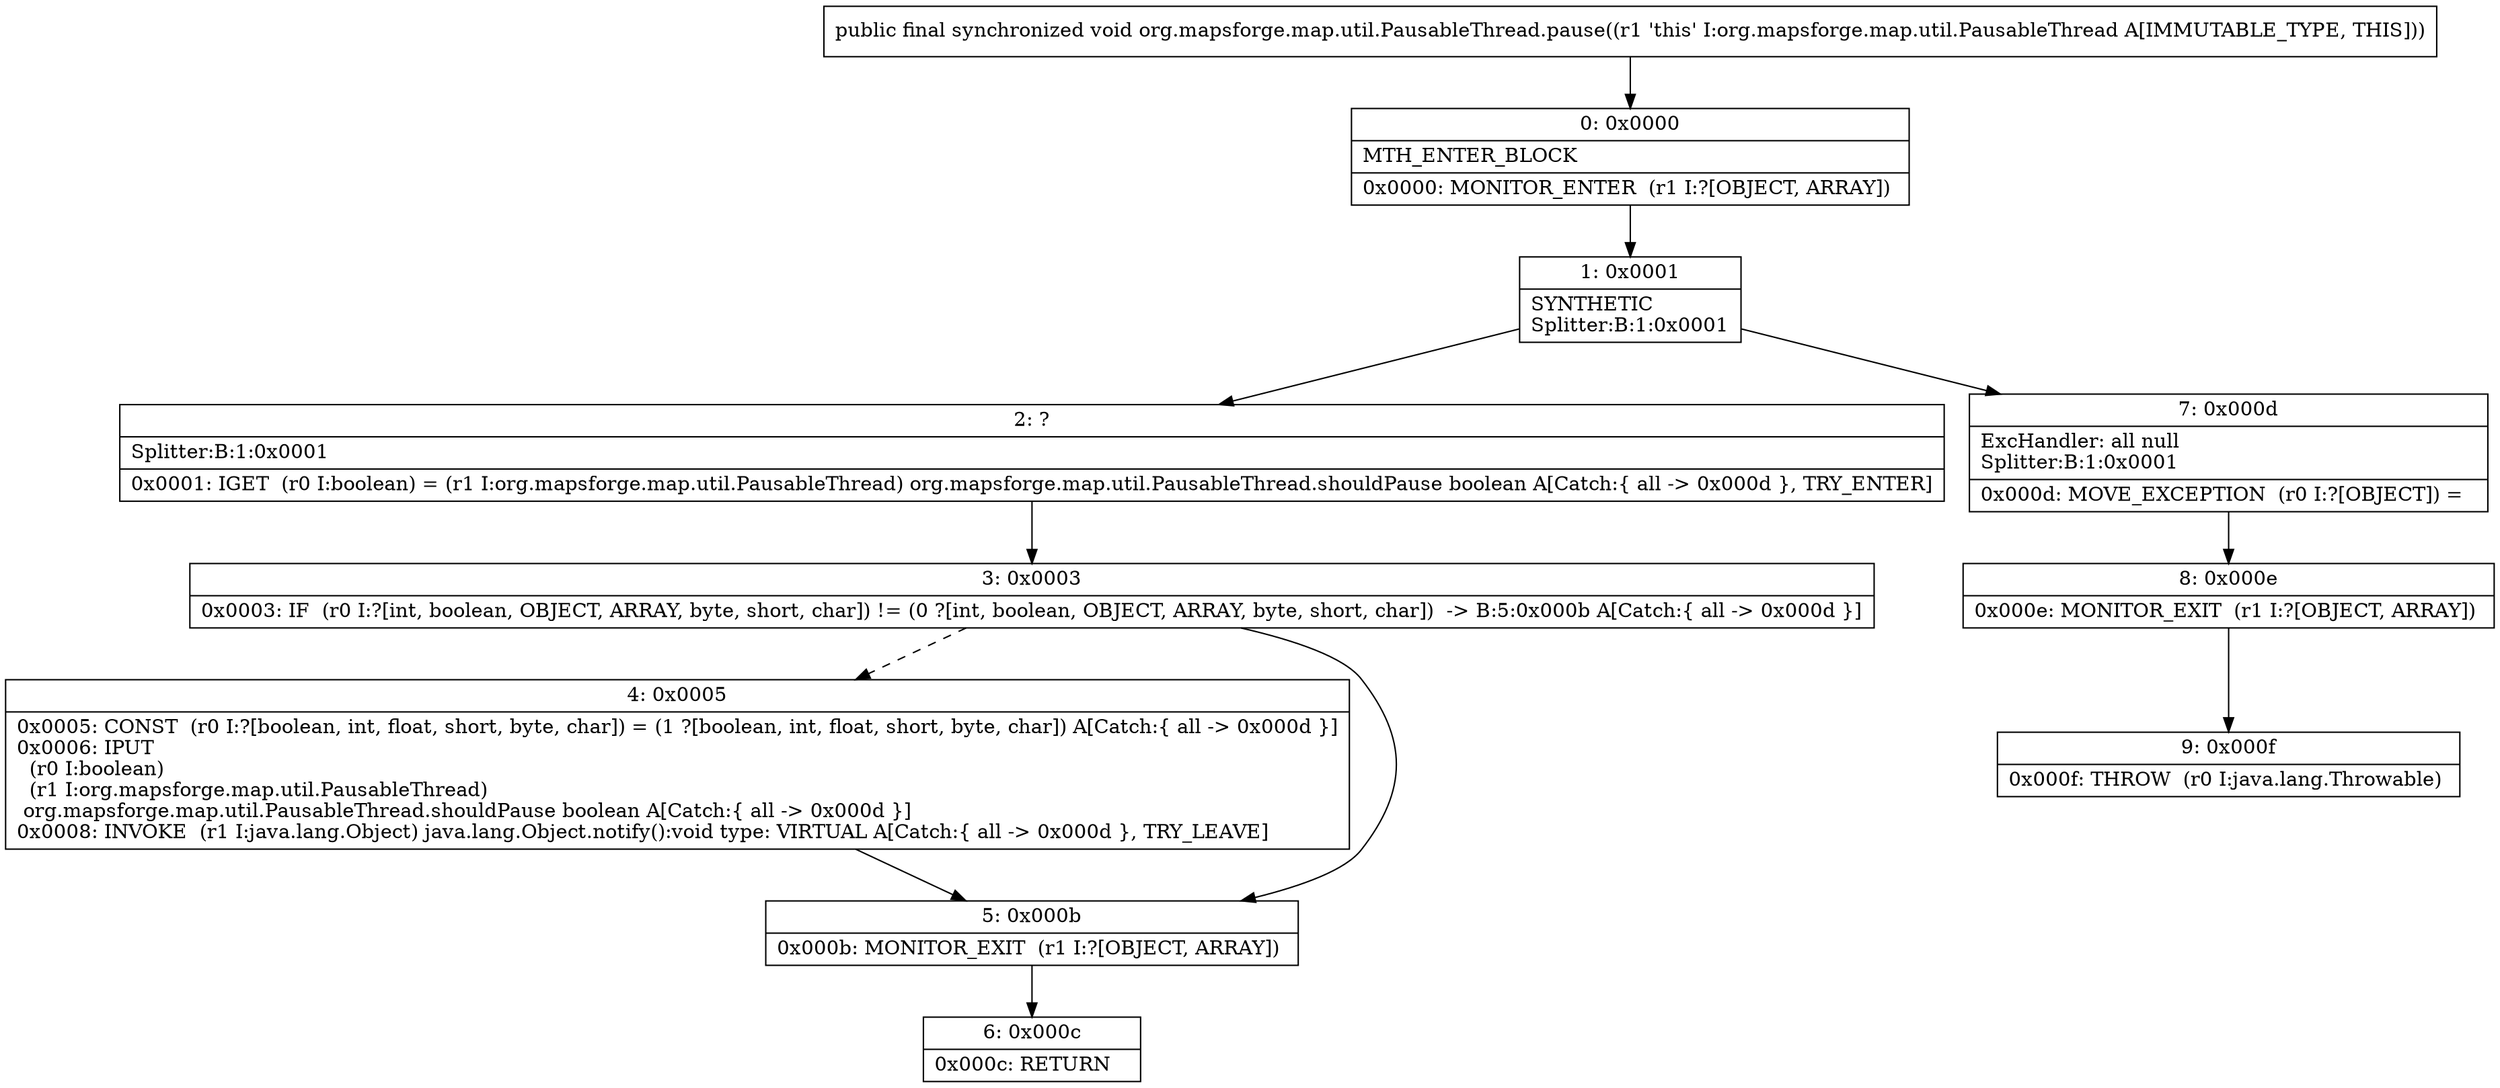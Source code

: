 digraph "CFG fororg.mapsforge.map.util.PausableThread.pause()V" {
Node_0 [shape=record,label="{0\:\ 0x0000|MTH_ENTER_BLOCK\l|0x0000: MONITOR_ENTER  (r1 I:?[OBJECT, ARRAY]) \l}"];
Node_1 [shape=record,label="{1\:\ 0x0001|SYNTHETIC\lSplitter:B:1:0x0001\l}"];
Node_2 [shape=record,label="{2\:\ ?|Splitter:B:1:0x0001\l|0x0001: IGET  (r0 I:boolean) = (r1 I:org.mapsforge.map.util.PausableThread) org.mapsforge.map.util.PausableThread.shouldPause boolean A[Catch:\{ all \-\> 0x000d \}, TRY_ENTER]\l}"];
Node_3 [shape=record,label="{3\:\ 0x0003|0x0003: IF  (r0 I:?[int, boolean, OBJECT, ARRAY, byte, short, char]) != (0 ?[int, boolean, OBJECT, ARRAY, byte, short, char])  \-\> B:5:0x000b A[Catch:\{ all \-\> 0x000d \}]\l}"];
Node_4 [shape=record,label="{4\:\ 0x0005|0x0005: CONST  (r0 I:?[boolean, int, float, short, byte, char]) = (1 ?[boolean, int, float, short, byte, char]) A[Catch:\{ all \-\> 0x000d \}]\l0x0006: IPUT  \l  (r0 I:boolean)\l  (r1 I:org.mapsforge.map.util.PausableThread)\l org.mapsforge.map.util.PausableThread.shouldPause boolean A[Catch:\{ all \-\> 0x000d \}]\l0x0008: INVOKE  (r1 I:java.lang.Object) java.lang.Object.notify():void type: VIRTUAL A[Catch:\{ all \-\> 0x000d \}, TRY_LEAVE]\l}"];
Node_5 [shape=record,label="{5\:\ 0x000b|0x000b: MONITOR_EXIT  (r1 I:?[OBJECT, ARRAY]) \l}"];
Node_6 [shape=record,label="{6\:\ 0x000c|0x000c: RETURN   \l}"];
Node_7 [shape=record,label="{7\:\ 0x000d|ExcHandler: all null\lSplitter:B:1:0x0001\l|0x000d: MOVE_EXCEPTION  (r0 I:?[OBJECT]) =  \l}"];
Node_8 [shape=record,label="{8\:\ 0x000e|0x000e: MONITOR_EXIT  (r1 I:?[OBJECT, ARRAY]) \l}"];
Node_9 [shape=record,label="{9\:\ 0x000f|0x000f: THROW  (r0 I:java.lang.Throwable) \l}"];
MethodNode[shape=record,label="{public final synchronized void org.mapsforge.map.util.PausableThread.pause((r1 'this' I:org.mapsforge.map.util.PausableThread A[IMMUTABLE_TYPE, THIS])) }"];
MethodNode -> Node_0;
Node_0 -> Node_1;
Node_1 -> Node_2;
Node_1 -> Node_7;
Node_2 -> Node_3;
Node_3 -> Node_4[style=dashed];
Node_3 -> Node_5;
Node_4 -> Node_5;
Node_5 -> Node_6;
Node_7 -> Node_8;
Node_8 -> Node_9;
}

